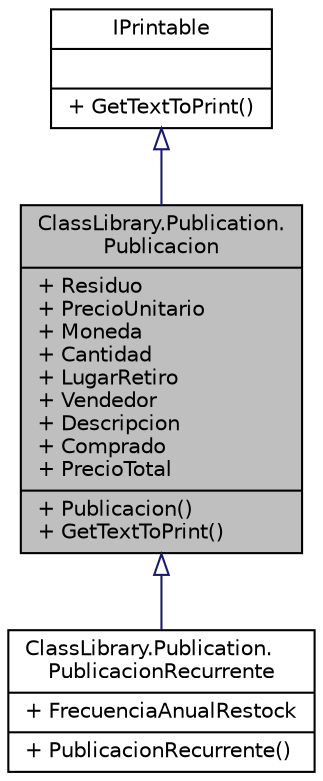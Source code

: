 digraph "ClassLibrary.Publication.Publicacion"
{
 // INTERACTIVE_SVG=YES
 // LATEX_PDF_SIZE
  edge [fontname="Helvetica",fontsize="10",labelfontname="Helvetica",labelfontsize="10"];
  node [fontname="Helvetica",fontsize="10",shape=record];
  Node1 [label="{ClassLibrary.Publication.\lPublicacion\n|+ Residuo\l+ PrecioUnitario\l+ Moneda\l+ Cantidad\l+ LugarRetiro\l+ Vendedor\l+ Descripcion\l+ Comprado\l+ PrecioTotal\l|+ Publicacion()\l+ GetTextToPrint()\l}",height=0.2,width=0.4,color="black", fillcolor="grey75", style="filled", fontcolor="black",tooltip="Tipo base de publicación, comprende Descripcion, Residuo, Precio, Moneda, Cantidad,..."];
  Node2 -> Node1 [dir="back",color="midnightblue",fontsize="10",style="solid",arrowtail="onormal",fontname="Helvetica"];
  Node2 [label="{IPrintable\n||+ GetTextToPrint()\l}",height=0.2,width=0.4,color="black", fillcolor="white", style="filled",URL="$interfaceClassLibrary_1_1Publication_1_1IPrintable.html",tooltip="Interfaz que unifica tipos cuyo objetivo es devolver texto al bot para imprimir y retornar al usuario..."];
  Node1 -> Node3 [dir="back",color="midnightblue",fontsize="10",style="solid",arrowtail="onormal",fontname="Helvetica"];
  Node3 [label="{ClassLibrary.Publication.\lPublicacionRecurrente\n|+ FrecuenciaAnualRestock\l|+ PublicacionRecurrente()\l}",height=0.2,width=0.4,color="black", fillcolor="white", style="filled",URL="$classClassLibrary_1_1Publication_1_1PublicacionRecurrente.html",tooltip="Subclase de Publicacion, añade propiedad de Recurrencia del residuo."];
}

